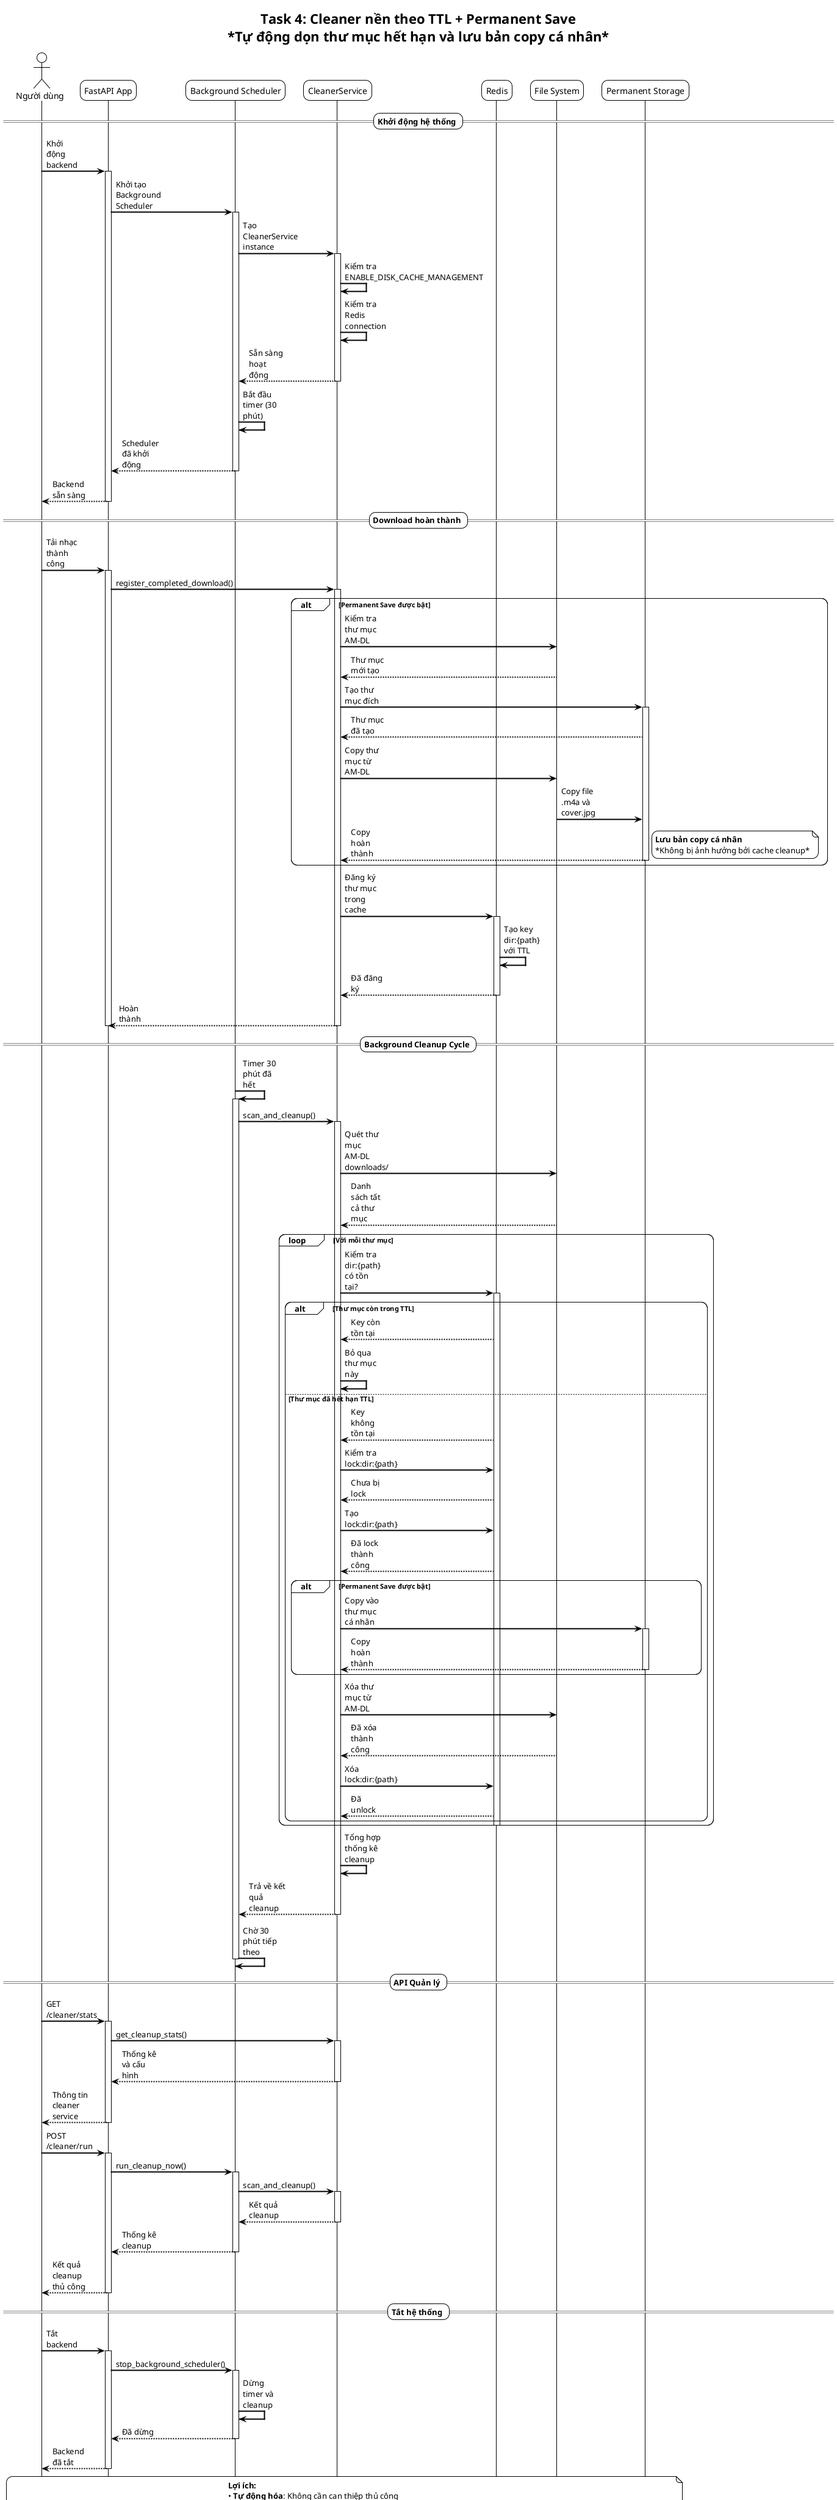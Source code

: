 @startuml Task 4: Cleaner nền theo TTL - Sequence Diagram

!theme plain
skinparam backgroundColor #FFFFFF
skinparam sequenceArrowThickness 2
skinparam roundcorner 20
skinparam maxmessagesize 60

title **Task 4: Cleaner nền theo TTL + Permanent Save**\n*Tự động dọn thư mục hết hạn và lưu bản copy cá nhân*

actor "Người dùng" as User
participant "FastAPI App" as App
participant "Background Scheduler" as Scheduler
participant "CleanerService" as Cleaner
participant "Redis" as Redis
participant "File System" as FS
participant "Permanent Storage" as Permanent

== **Khởi động hệ thống** ==

User -> App: Khởi động backend
activate App

App -> Scheduler: Khởi tạo Background Scheduler
activate Scheduler

Scheduler -> Cleaner: Tạo CleanerService instance
activate Cleaner

Cleaner -> Cleaner: Kiểm tra ENABLE_DISK_CACHE_MANAGEMENT
Cleaner -> Cleaner: Kiểm tra Redis connection
Cleaner --> Scheduler: Sẵn sàng hoạt động
deactivate Cleaner

Scheduler -> Scheduler: Bắt đầu timer (30 phút)
Scheduler --> App: Scheduler đã khởi động
deactivate Scheduler

App --> User: Backend sẵn sàng
deactivate App

== **Download hoàn thành** ==

User -> App: Tải nhạc thành công
activate App

App -> Cleaner: register_completed_download()
activate Cleaner

alt **Permanent Save được bật**
    Cleaner -> FS: Kiểm tra thư mục AM-DL
    FS --> Cleaner: Thư mục mới tạo
    
    Cleaner -> Permanent: Tạo thư mục đích
    activate Permanent
    Permanent --> Cleaner: Thư mục đã tạo
    
    Cleaner -> FS: Copy thư mục từ AM-DL
    FS -> Permanent: Copy file .m4a và cover.jpg
    Permanent --> Cleaner: Copy hoàn thành
    deactivate Permanent
    
    note right: **Lưu bản copy cá nhân**\n*Không bị ảnh hưởng bởi cache cleanup*
end

Cleaner -> Redis: Đăng ký thư mục trong cache
activate Redis
Redis -> Redis: Tạo key dir:{path} với TTL
Redis --> Cleaner: Đã đăng ký
deactivate Redis

Cleaner --> App: Hoàn thành
deactivate Cleaner
deactivate App

== **Background Cleanup Cycle** ==

Scheduler -> Scheduler: Timer 30 phút đã hết
activate Scheduler

Scheduler -> Cleaner: scan_and_cleanup()
activate Cleaner

Cleaner -> FS: Quét thư mục AM-DL downloads/
FS --> Cleaner: Danh sách tất cả thư mục

loop **Với mỗi thư mục**
    Cleaner -> Redis: Kiểm tra dir:{path} có tồn tại?
    activate Redis
    
    alt **Thư mục còn trong TTL**
        Redis --> Cleaner: Key còn tồn tại
        Cleaner -> Cleaner: Bỏ qua thư mục này
    else **Thư mục đã hết hạn TTL**
        Redis --> Cleaner: Key không tồn tại
        
        Cleaner -> Redis: Kiểm tra lock:dir:{path}
        Redis --> Cleaner: Chưa bị lock
        
        Cleaner -> Redis: Tạo lock:dir:{path}
        Redis --> Cleaner: Đã lock thành công
        
        alt **Permanent Save được bật**
            Cleaner -> Permanent: Copy vào thư mục cá nhân
            activate Permanent
            Permanent --> Cleaner: Copy hoàn thành
            deactivate Permanent
        end
        
        Cleaner -> FS: Xóa thư mục từ AM-DL
        FS --> Cleaner: Đã xóa thành công
        
        Cleaner -> Redis: Xóa lock:dir:{path}
        Redis --> Cleaner: Đã unlock
    end
    deactivate Redis
end

Cleaner -> Cleaner: Tổng hợp thống kê cleanup
Cleaner --> Scheduler: Trả về kết quả cleanup
deactivate Cleaner

Scheduler -> Scheduler: Chờ 30 phút tiếp theo
deactivate Scheduler

== **API Quản lý** ==

User -> App: GET /cleaner/stats
activate App

App -> Cleaner: get_cleanup_stats()
activate Cleaner
Cleaner --> App: Thống kê và cấu hình
deactivate Cleaner
App --> User: Thông tin cleaner service
deactivate App

User -> App: POST /cleaner/run
activate App

App -> Scheduler: run_cleanup_now()
activate Scheduler

Scheduler -> Cleaner: scan_and_cleanup()
activate Cleaner
Cleaner --> Scheduler: Kết quả cleanup
deactivate Cleaner

Scheduler --> App: Thống kê cleanup
deactivate Scheduler
App --> User: Kết quả cleanup thủ công
deactivate App

== **Tắt hệ thống** ==

User -> App: Tắt backend
activate App

App -> Scheduler: stop_background_scheduler()
activate Scheduler

Scheduler -> Scheduler: Dừng timer và cleanup
Scheduler --> App: Đã dừng
deactivate Scheduler

App --> User: Backend đã tắt
deactivate App

note over User, Permanent
**Lợi ích:**
• **Tự động hóa**: Không cần can thiệp thủ công
• **Linh hoạt**: Có thể bật/tắt permanent save
• **An toàn**: Lock mechanism tránh xung đột
• **Hiệu quả**: Cache vẫn hoạt động, permanent copy riêng biệt
• **Monitoring**: API endpoints để theo dõi và quản lý
end note

@enduml
